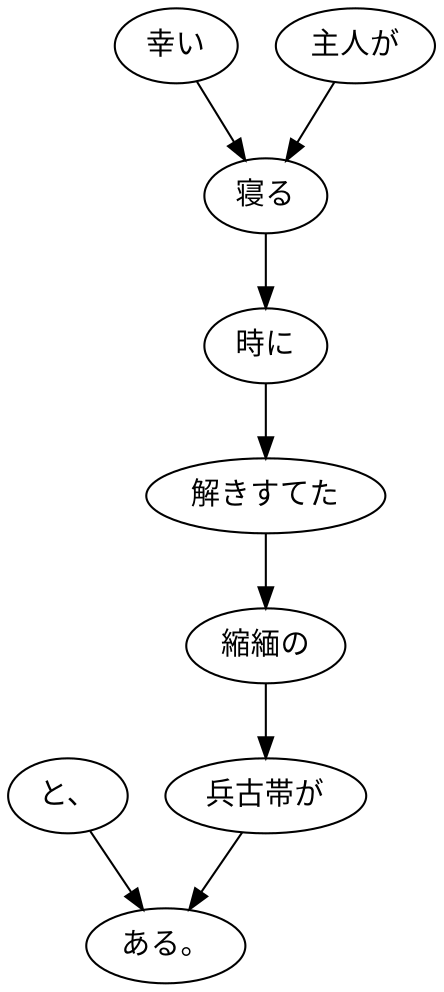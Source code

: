 digraph graph2844 {
	node0 [label="と、"];
	node1 [label="幸い"];
	node2 [label="主人が"];
	node3 [label="寝る"];
	node4 [label="時に"];
	node5 [label="解きすてた"];
	node6 [label="縮緬の"];
	node7 [label="兵古帯が"];
	node8 [label="ある。"];
	node0 -> node8;
	node1 -> node3;
	node2 -> node3;
	node3 -> node4;
	node4 -> node5;
	node5 -> node6;
	node6 -> node7;
	node7 -> node8;
}
